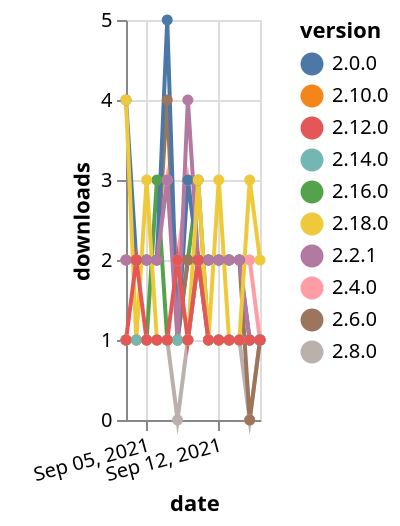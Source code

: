{"$schema": "https://vega.github.io/schema/vega-lite/v5.json", "description": "A simple bar chart with embedded data.", "data": {"values": [{"date": "2021-09-03", "total": 2724, "delta": 2, "version": "2.4.0"}, {"date": "2021-09-04", "total": 2726, "delta": 2, "version": "2.4.0"}, {"date": "2021-09-05", "total": 2728, "delta": 2, "version": "2.4.0"}, {"date": "2021-09-06", "total": 2730, "delta": 2, "version": "2.4.0"}, {"date": "2021-09-07", "total": 2733, "delta": 3, "version": "2.4.0"}, {"date": "2021-09-08", "total": 2735, "delta": 2, "version": "2.4.0"}, {"date": "2021-09-09", "total": 2738, "delta": 3, "version": "2.4.0"}, {"date": "2021-09-10", "total": 2740, "delta": 2, "version": "2.4.0"}, {"date": "2021-09-11", "total": 2742, "delta": 2, "version": "2.4.0"}, {"date": "2021-09-12", "total": 2744, "delta": 2, "version": "2.4.0"}, {"date": "2021-09-13", "total": 2746, "delta": 2, "version": "2.4.0"}, {"date": "2021-09-14", "total": 2748, "delta": 2, "version": "2.4.0"}, {"date": "2021-09-15", "total": 2750, "delta": 2, "version": "2.4.0"}, {"date": "2021-09-16", "total": 2751, "delta": 1, "version": "2.4.0"}, {"date": "2021-09-03", "total": 285, "delta": 1, "version": "2.16.0"}, {"date": "2021-09-04", "total": 286, "delta": 1, "version": "2.16.0"}, {"date": "2021-09-05", "total": 287, "delta": 1, "version": "2.16.0"}, {"date": "2021-09-06", "total": 290, "delta": 3, "version": "2.16.0"}, {"date": "2021-09-07", "total": 291, "delta": 1, "version": "2.16.0"}, {"date": "2021-09-08", "total": 292, "delta": 1, "version": "2.16.0"}, {"date": "2021-09-09", "total": 294, "delta": 2, "version": "2.16.0"}, {"date": "2021-09-10", "total": 297, "delta": 3, "version": "2.16.0"}, {"date": "2021-09-11", "total": 298, "delta": 1, "version": "2.16.0"}, {"date": "2021-09-12", "total": 299, "delta": 1, "version": "2.16.0"}, {"date": "2021-09-13", "total": 300, "delta": 1, "version": "2.16.0"}, {"date": "2021-09-14", "total": 301, "delta": 1, "version": "2.16.0"}, {"date": "2021-09-15", "total": 302, "delta": 1, "version": "2.16.0"}, {"date": "2021-09-16", "total": 303, "delta": 1, "version": "2.16.0"}, {"date": "2021-09-03", "total": 343, "delta": 1, "version": "2.8.0"}, {"date": "2021-09-04", "total": 344, "delta": 1, "version": "2.8.0"}, {"date": "2021-09-05", "total": 345, "delta": 1, "version": "2.8.0"}, {"date": "2021-09-06", "total": 346, "delta": 1, "version": "2.8.0"}, {"date": "2021-09-07", "total": 347, "delta": 1, "version": "2.8.0"}, {"date": "2021-09-08", "total": 347, "delta": 0, "version": "2.8.0"}, {"date": "2021-09-09", "total": 348, "delta": 1, "version": "2.8.0"}, {"date": "2021-09-10", "total": 350, "delta": 2, "version": "2.8.0"}, {"date": "2021-09-11", "total": 351, "delta": 1, "version": "2.8.0"}, {"date": "2021-09-12", "total": 352, "delta": 1, "version": "2.8.0"}, {"date": "2021-09-13", "total": 353, "delta": 1, "version": "2.8.0"}, {"date": "2021-09-14", "total": 354, "delta": 1, "version": "2.8.0"}, {"date": "2021-09-15", "total": 354, "delta": 0, "version": "2.8.0"}, {"date": "2021-09-16", "total": 355, "delta": 1, "version": "2.8.0"}, {"date": "2021-09-03", "total": 2419, "delta": 2, "version": "2.6.0"}, {"date": "2021-09-04", "total": 2421, "delta": 2, "version": "2.6.0"}, {"date": "2021-09-05", "total": 2423, "delta": 2, "version": "2.6.0"}, {"date": "2021-09-06", "total": 2425, "delta": 2, "version": "2.6.0"}, {"date": "2021-09-07", "total": 2429, "delta": 4, "version": "2.6.0"}, {"date": "2021-09-08", "total": 2430, "delta": 1, "version": "2.6.0"}, {"date": "2021-09-09", "total": 2432, "delta": 2, "version": "2.6.0"}, {"date": "2021-09-10", "total": 2434, "delta": 2, "version": "2.6.0"}, {"date": "2021-09-11", "total": 2436, "delta": 2, "version": "2.6.0"}, {"date": "2021-09-12", "total": 2438, "delta": 2, "version": "2.6.0"}, {"date": "2021-09-13", "total": 2440, "delta": 2, "version": "2.6.0"}, {"date": "2021-09-14", "total": 2442, "delta": 2, "version": "2.6.0"}, {"date": "2021-09-15", "total": 2442, "delta": 0, "version": "2.6.0"}, {"date": "2021-09-16", "total": 2443, "delta": 1, "version": "2.6.0"}, {"date": "2021-09-03", "total": 235, "delta": 1, "version": "2.10.0"}, {"date": "2021-09-04", "total": 236, "delta": 1, "version": "2.10.0"}, {"date": "2021-09-05", "total": 237, "delta": 1, "version": "2.10.0"}, {"date": "2021-09-06", "total": 238, "delta": 1, "version": "2.10.0"}, {"date": "2021-09-07", "total": 239, "delta": 1, "version": "2.10.0"}, {"date": "2021-09-08", "total": 240, "delta": 1, "version": "2.10.0"}, {"date": "2021-09-09", "total": 241, "delta": 1, "version": "2.10.0"}, {"date": "2021-09-10", "total": 243, "delta": 2, "version": "2.10.0"}, {"date": "2021-09-11", "total": 244, "delta": 1, "version": "2.10.0"}, {"date": "2021-09-12", "total": 245, "delta": 1, "version": "2.10.0"}, {"date": "2021-09-13", "total": 246, "delta": 1, "version": "2.10.0"}, {"date": "2021-09-14", "total": 247, "delta": 1, "version": "2.10.0"}, {"date": "2021-09-15", "total": 248, "delta": 1, "version": "2.10.0"}, {"date": "2021-09-16", "total": 249, "delta": 1, "version": "2.10.0"}, {"date": "2021-09-03", "total": 3422, "delta": 4, "version": "2.0.0"}, {"date": "2021-09-04", "total": 3424, "delta": 2, "version": "2.0.0"}, {"date": "2021-09-05", "total": 3426, "delta": 2, "version": "2.0.0"}, {"date": "2021-09-06", "total": 3428, "delta": 2, "version": "2.0.0"}, {"date": "2021-09-07", "total": 3433, "delta": 5, "version": "2.0.0"}, {"date": "2021-09-08", "total": 3434, "delta": 1, "version": "2.0.0"}, {"date": "2021-09-09", "total": 3437, "delta": 3, "version": "2.0.0"}, {"date": "2021-09-10", "total": 3439, "delta": 2, "version": "2.0.0"}, {"date": "2021-09-11", "total": 3441, "delta": 2, "version": "2.0.0"}, {"date": "2021-09-12", "total": 3443, "delta": 2, "version": "2.0.0"}, {"date": "2021-09-13", "total": 3445, "delta": 2, "version": "2.0.0"}, {"date": "2021-09-14", "total": 3447, "delta": 2, "version": "2.0.0"}, {"date": "2021-09-15", "total": 3448, "delta": 1, "version": "2.0.0"}, {"date": "2021-09-16", "total": 3449, "delta": 1, "version": "2.0.0"}, {"date": "2021-09-03", "total": 2611, "delta": 2, "version": "2.2.1"}, {"date": "2021-09-04", "total": 2613, "delta": 2, "version": "2.2.1"}, {"date": "2021-09-05", "total": 2615, "delta": 2, "version": "2.2.1"}, {"date": "2021-09-06", "total": 2617, "delta": 2, "version": "2.2.1"}, {"date": "2021-09-07", "total": 2620, "delta": 3, "version": "2.2.1"}, {"date": "2021-09-08", "total": 2621, "delta": 1, "version": "2.2.1"}, {"date": "2021-09-09", "total": 2625, "delta": 4, "version": "2.2.1"}, {"date": "2021-09-10", "total": 2627, "delta": 2, "version": "2.2.1"}, {"date": "2021-09-11", "total": 2629, "delta": 2, "version": "2.2.1"}, {"date": "2021-09-12", "total": 2631, "delta": 2, "version": "2.2.1"}, {"date": "2021-09-13", "total": 2633, "delta": 2, "version": "2.2.1"}, {"date": "2021-09-14", "total": 2635, "delta": 2, "version": "2.2.1"}, {"date": "2021-09-15", "total": 2636, "delta": 1, "version": "2.2.1"}, {"date": "2021-09-16", "total": 2637, "delta": 1, "version": "2.2.1"}, {"date": "2021-09-03", "total": 149, "delta": 4, "version": "2.18.0"}, {"date": "2021-09-04", "total": 150, "delta": 1, "version": "2.18.0"}, {"date": "2021-09-05", "total": 153, "delta": 3, "version": "2.18.0"}, {"date": "2021-09-06", "total": 154, "delta": 1, "version": "2.18.0"}, {"date": "2021-09-07", "total": 155, "delta": 1, "version": "2.18.0"}, {"date": "2021-09-08", "total": 156, "delta": 1, "version": "2.18.0"}, {"date": "2021-09-09", "total": 157, "delta": 1, "version": "2.18.0"}, {"date": "2021-09-10", "total": 160, "delta": 3, "version": "2.18.0"}, {"date": "2021-09-11", "total": 161, "delta": 1, "version": "2.18.0"}, {"date": "2021-09-12", "total": 164, "delta": 3, "version": "2.18.0"}, {"date": "2021-09-13", "total": 165, "delta": 1, "version": "2.18.0"}, {"date": "2021-09-14", "total": 166, "delta": 1, "version": "2.18.0"}, {"date": "2021-09-15", "total": 169, "delta": 3, "version": "2.18.0"}, {"date": "2021-09-16", "total": 171, "delta": 2, "version": "2.18.0"}, {"date": "2021-09-03", "total": 208, "delta": 1, "version": "2.14.0"}, {"date": "2021-09-04", "total": 209, "delta": 1, "version": "2.14.0"}, {"date": "2021-09-05", "total": 210, "delta": 1, "version": "2.14.0"}, {"date": "2021-09-06", "total": 211, "delta": 1, "version": "2.14.0"}, {"date": "2021-09-07", "total": 212, "delta": 1, "version": "2.14.0"}, {"date": "2021-09-08", "total": 213, "delta": 1, "version": "2.14.0"}, {"date": "2021-09-09", "total": 214, "delta": 1, "version": "2.14.0"}, {"date": "2021-09-10", "total": 216, "delta": 2, "version": "2.14.0"}, {"date": "2021-09-11", "total": 217, "delta": 1, "version": "2.14.0"}, {"date": "2021-09-12", "total": 218, "delta": 1, "version": "2.14.0"}, {"date": "2021-09-13", "total": 219, "delta": 1, "version": "2.14.0"}, {"date": "2021-09-14", "total": 220, "delta": 1, "version": "2.14.0"}, {"date": "2021-09-15", "total": 221, "delta": 1, "version": "2.14.0"}, {"date": "2021-09-16", "total": 222, "delta": 1, "version": "2.14.0"}, {"date": "2021-09-03", "total": 303, "delta": 1, "version": "2.12.0"}, {"date": "2021-09-04", "total": 305, "delta": 2, "version": "2.12.0"}, {"date": "2021-09-05", "total": 306, "delta": 1, "version": "2.12.0"}, {"date": "2021-09-06", "total": 307, "delta": 1, "version": "2.12.0"}, {"date": "2021-09-07", "total": 308, "delta": 1, "version": "2.12.0"}, {"date": "2021-09-08", "total": 310, "delta": 2, "version": "2.12.0"}, {"date": "2021-09-09", "total": 311, "delta": 1, "version": "2.12.0"}, {"date": "2021-09-10", "total": 313, "delta": 2, "version": "2.12.0"}, {"date": "2021-09-11", "total": 314, "delta": 1, "version": "2.12.0"}, {"date": "2021-09-12", "total": 315, "delta": 1, "version": "2.12.0"}, {"date": "2021-09-13", "total": 316, "delta": 1, "version": "2.12.0"}, {"date": "2021-09-14", "total": 317, "delta": 1, "version": "2.12.0"}, {"date": "2021-09-15", "total": 318, "delta": 1, "version": "2.12.0"}, {"date": "2021-09-16", "total": 319, "delta": 1, "version": "2.12.0"}]}, "width": "container", "mark": {"type": "line", "point": {"filled": true}}, "encoding": {"x": {"field": "date", "type": "temporal", "timeUnit": "yearmonthdate", "title": "date", "axis": {"labelAngle": -15}}, "y": {"field": "delta", "type": "quantitative", "title": "downloads"}, "color": {"field": "version", "type": "nominal"}, "tooltip": {"field": "delta"}}}